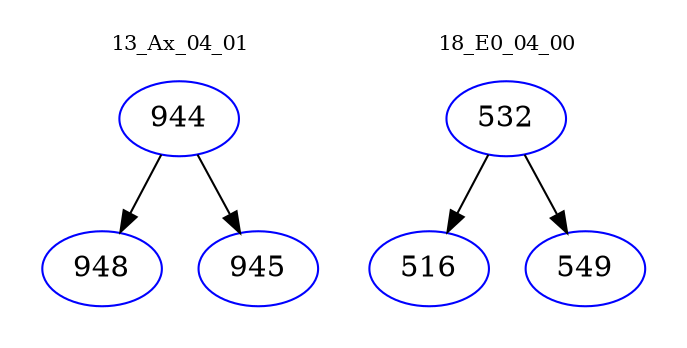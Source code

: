digraph{
subgraph cluster_0 {
color = white
label = "13_Ax_04_01";
fontsize=10;
T0_944 [label="944", color="blue"]
T0_944 -> T0_948 [color="black"]
T0_948 [label="948", color="blue"]
T0_944 -> T0_945 [color="black"]
T0_945 [label="945", color="blue"]
}
subgraph cluster_1 {
color = white
label = "18_E0_04_00";
fontsize=10;
T1_532 [label="532", color="blue"]
T1_532 -> T1_516 [color="black"]
T1_516 [label="516", color="blue"]
T1_532 -> T1_549 [color="black"]
T1_549 [label="549", color="blue"]
}
}
